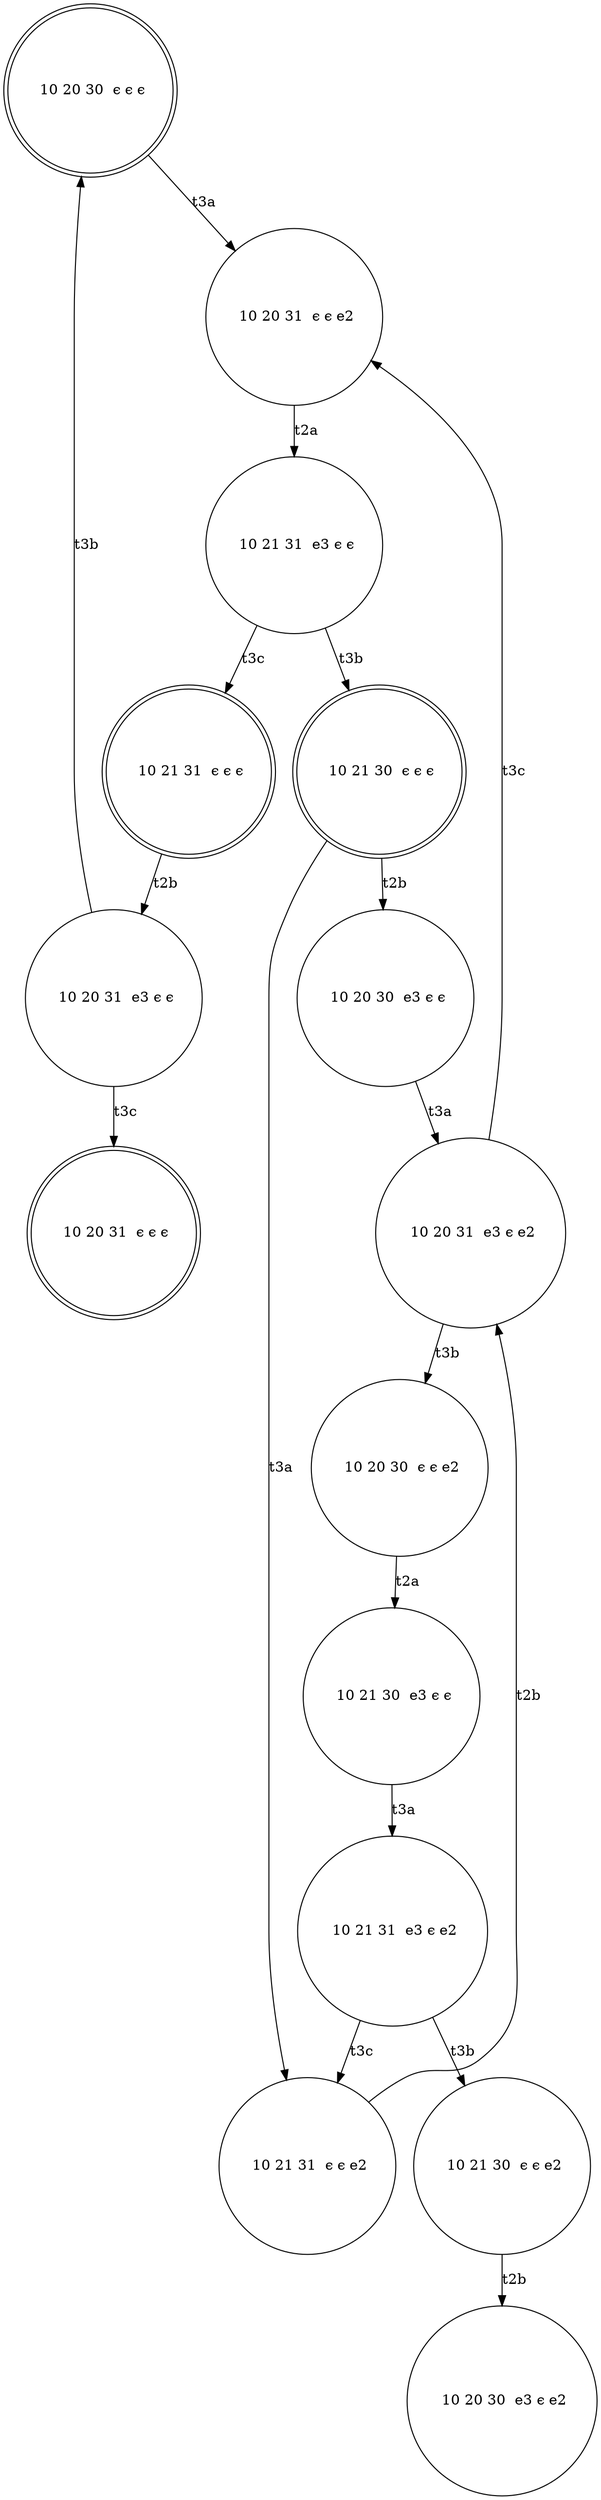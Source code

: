 digraph full_spaceC1C2 {
	" 10 20 30  ϵ ϵ ϵ" [shape=doublecircle]
	" 10 20 31  ϵ ϵ e2" [shape=circle]
	" 10 20 30  ϵ ϵ ϵ" -> " 10 20 31  ϵ ϵ e2" [label=t3a]
	" 10 21 31  e3 ϵ ϵ" [shape=circle]
	" 10 20 31  ϵ ϵ e2" -> " 10 21 31  e3 ϵ ϵ" [label=t2a]
	" 10 21 30  ϵ ϵ ϵ" [shape=doublecircle]
	" 10 21 31  e3 ϵ ϵ" -> " 10 21 30  ϵ ϵ ϵ" [label=t3b]
	" 10 20 30  e3 ϵ ϵ" [shape=circle]
	" 10 21 30  ϵ ϵ ϵ" -> " 10 20 30  e3 ϵ ϵ" [label=t2b]
	" 10 20 31  e3 ϵ e2" [shape=circle]
	" 10 20 30  e3 ϵ ϵ" -> " 10 20 31  e3 ϵ e2" [label=t3a]
	" 10 20 30  ϵ ϵ e2" [shape=circle]
	" 10 20 31  e3 ϵ e2" -> " 10 20 30  ϵ ϵ e2" [label=t3b]
	" 10 21 30  e3 ϵ ϵ" [shape=circle]
	" 10 20 30  ϵ ϵ e2" -> " 10 21 30  e3 ϵ ϵ" [label=t2a]
	" 10 21 31  e3 ϵ e2" [shape=circle]
	" 10 21 30  e3 ϵ ϵ" -> " 10 21 31  e3 ϵ e2" [label=t3a]
	" 10 21 30  ϵ ϵ e2" [shape=circle]
	" 10 21 31  e3 ϵ e2" -> " 10 21 30  ϵ ϵ e2" [label=t3b]
	" 10 20 30  e3 ϵ e2" [shape=circle]
	" 10 21 30  ϵ ϵ e2" -> " 10 20 30  e3 ϵ e2" [label=t2b]
	" 10 21 31  ϵ ϵ e2" [shape=circle]
	" 10 21 31  e3 ϵ e2" -> " 10 21 31  ϵ ϵ e2" [label=t3c]
	" 10 21 31  ϵ ϵ e2" -> " 10 20 31  e3 ϵ e2" [label=t2b]
	" 10 20 31  e3 ϵ e2" -> " 10 20 31  ϵ ϵ e2" [label=t3c]
	" 10 21 30  ϵ ϵ ϵ" -> " 10 21 31  ϵ ϵ e2" [label=t3a]
	" 10 21 31  ϵ ϵ ϵ" [shape=doublecircle]
	" 10 21 31  e3 ϵ ϵ" -> " 10 21 31  ϵ ϵ ϵ" [label=t3c]
	" 10 20 31  e3 ϵ ϵ" [shape=circle]
	" 10 21 31  ϵ ϵ ϵ" -> " 10 20 31  e3 ϵ ϵ" [label=t2b]
	" 10 20 31  e3 ϵ ϵ" -> " 10 20 30  ϵ ϵ ϵ" [label=t3b]
	" 10 20 31  ϵ ϵ ϵ" [shape=doublecircle]
	" 10 20 31  e3 ϵ ϵ" -> " 10 20 31  ϵ ϵ ϵ" [label=t3c]
}
